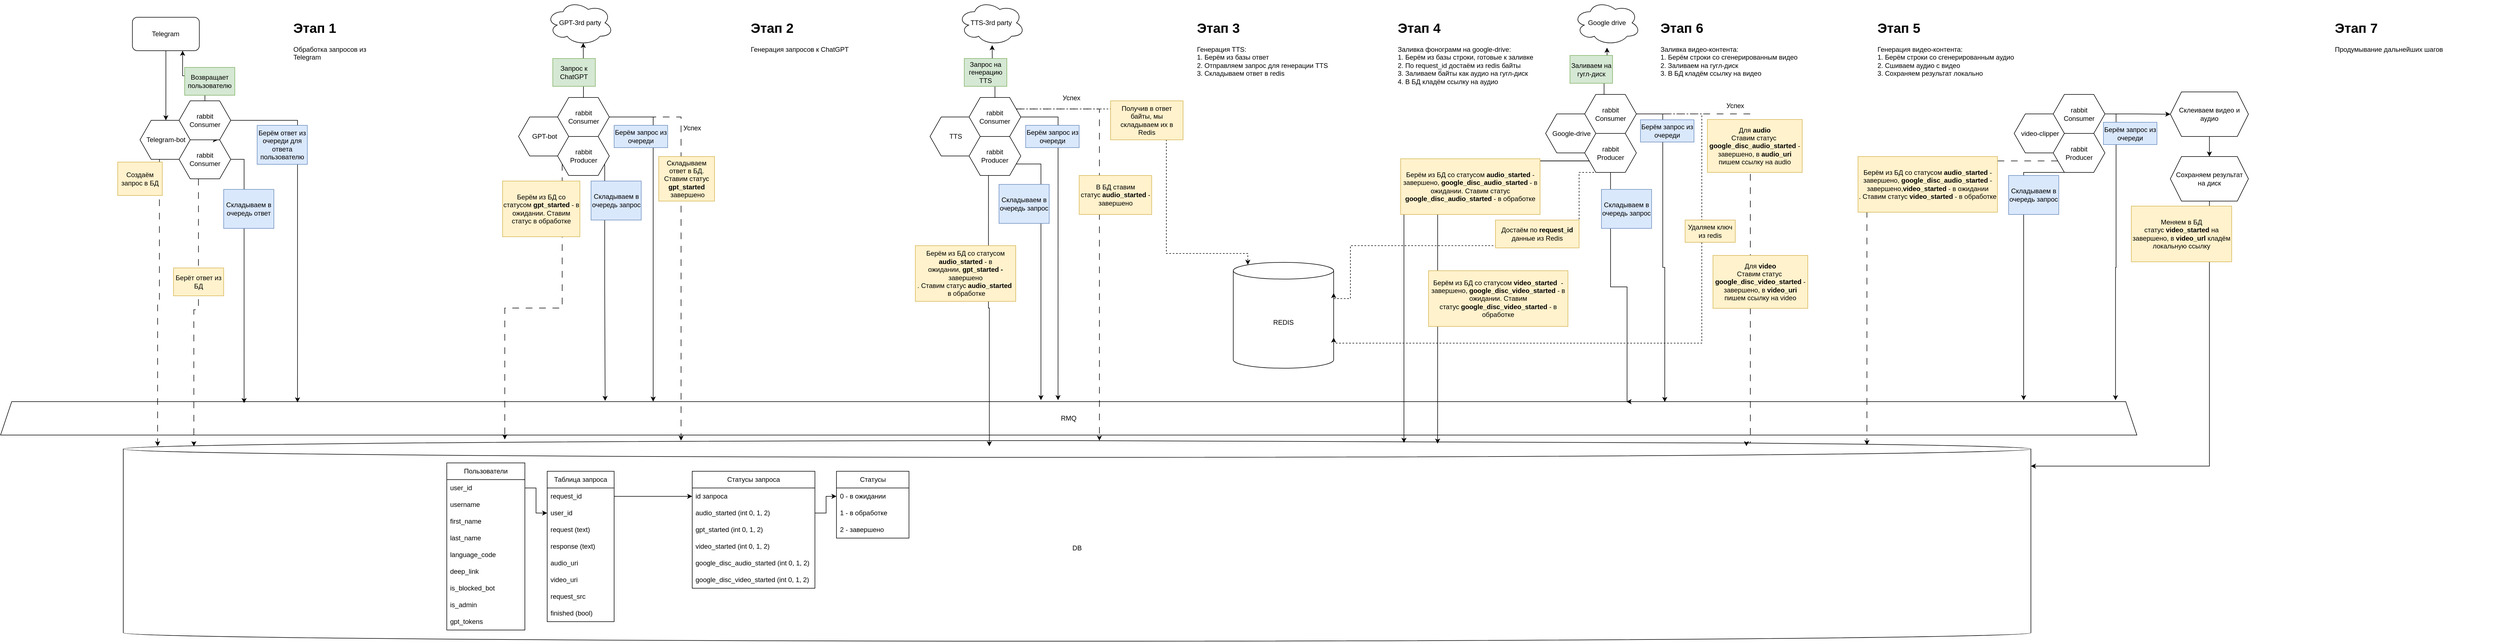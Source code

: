 <mxfile version="21.6.2" type="device">
  <diagram id="C5RBs43oDa-KdzZeNtuy" name="Page-1">
    <mxGraphModel dx="1932" dy="569" grid="1" gridSize="10" guides="1" tooltips="1" connect="1" arrows="1" fold="1" page="1" pageScale="1" pageWidth="827" pageHeight="1169" math="0" shadow="0">
      <root>
        <mxCell id="WIyWlLk6GJQsqaUBKTNV-0" />
        <mxCell id="WIyWlLk6GJQsqaUBKTNV-1" parent="WIyWlLk6GJQsqaUBKTNV-0" />
        <mxCell id="t0M9Oyp3RbiQOBkM15qy-67" value="" style="edgeStyle=orthogonalEdgeStyle;rounded=0;orthogonalLoop=1;jettySize=auto;html=1;" edge="1" parent="WIyWlLk6GJQsqaUBKTNV-1" source="t0M9Oyp3RbiQOBkM15qy-1" target="t0M9Oyp3RbiQOBkM15qy-62">
          <mxGeometry relative="1" as="geometry" />
        </mxCell>
        <mxCell id="t0M9Oyp3RbiQOBkM15qy-1" value="Telegram" style="rounded=1;whiteSpace=wrap;html=1;" vertex="1" parent="WIyWlLk6GJQsqaUBKTNV-1">
          <mxGeometry x="-553.64" y="30" width="120" height="60" as="geometry" />
        </mxCell>
        <mxCell id="t0M9Oyp3RbiQOBkM15qy-3" value="GPT-3rd party" style="ellipse;shape=cloud;whiteSpace=wrap;html=1;" vertex="1" parent="WIyWlLk6GJQsqaUBKTNV-1">
          <mxGeometry x="188.63" width="120" height="80" as="geometry" />
        </mxCell>
        <mxCell id="t0M9Oyp3RbiQOBkM15qy-15" value="" style="group" vertex="1" connectable="0" parent="WIyWlLk6GJQsqaUBKTNV-1">
          <mxGeometry x="138.63" y="174" width="170" height="140" as="geometry" />
        </mxCell>
        <mxCell id="t0M9Oyp3RbiQOBkM15qy-0" value="GPT-bot" style="shape=hexagon;perimeter=hexagonPerimeter2;whiteSpace=wrap;html=1;fixedSize=1;" vertex="1" parent="t0M9Oyp3RbiQOBkM15qy-15">
          <mxGeometry y="35" width="92.727" height="70" as="geometry" />
        </mxCell>
        <mxCell id="t0M9Oyp3RbiQOBkM15qy-13" value="rabbit&lt;br&gt;Consumer" style="shape=hexagon;perimeter=hexagonPerimeter2;whiteSpace=wrap;html=1;fixedSize=1;" vertex="1" parent="t0M9Oyp3RbiQOBkM15qy-15">
          <mxGeometry x="70.003" width="92.727" height="70" as="geometry" />
        </mxCell>
        <mxCell id="t0M9Oyp3RbiQOBkM15qy-14" value="rabbit&lt;br&gt;Producer" style="shape=hexagon;perimeter=hexagonPerimeter2;whiteSpace=wrap;html=1;fixedSize=1;" vertex="1" parent="t0M9Oyp3RbiQOBkM15qy-15">
          <mxGeometry x="70.003" y="70" width="92.727" height="70" as="geometry" />
        </mxCell>
        <mxCell id="t0M9Oyp3RbiQOBkM15qy-16" value="RMQ" style="shape=trapezoid;perimeter=trapezoidPerimeter;whiteSpace=wrap;html=1;fixedSize=1;" vertex="1" parent="WIyWlLk6GJQsqaUBKTNV-1">
          <mxGeometry x="-790" y="720" width="3830" height="60" as="geometry" />
        </mxCell>
        <mxCell id="t0M9Oyp3RbiQOBkM15qy-25" value="DB" style="shape=cylinder3;whiteSpace=wrap;html=1;boundedLbl=1;backgroundOutline=1;size=15;" vertex="1" parent="WIyWlLk6GJQsqaUBKTNV-1">
          <mxGeometry x="-570" y="790" width="3420" height="360" as="geometry" />
        </mxCell>
        <mxCell id="t0M9Oyp3RbiQOBkM15qy-40" value="Таблица запроса" style="swimlane;fontStyle=0;childLayout=stackLayout;horizontal=1;startSize=30;horizontalStack=0;resizeParent=1;resizeParentMax=0;resizeLast=0;collapsible=1;marginBottom=0;whiteSpace=wrap;html=1;" vertex="1" parent="WIyWlLk6GJQsqaUBKTNV-1">
          <mxGeometry x="190" y="845" width="120" height="270" as="geometry" />
        </mxCell>
        <mxCell id="t0M9Oyp3RbiQOBkM15qy-41" value="request_id" style="text;strokeColor=none;fillColor=none;align=left;verticalAlign=middle;spacingLeft=4;spacingRight=4;overflow=hidden;points=[[0,0.5],[1,0.5]];portConstraint=eastwest;rotatable=0;whiteSpace=wrap;html=1;" vertex="1" parent="t0M9Oyp3RbiQOBkM15qy-40">
          <mxGeometry y="30" width="120" height="30" as="geometry" />
        </mxCell>
        <mxCell id="t0M9Oyp3RbiQOBkM15qy-42" value="user_id" style="text;strokeColor=none;fillColor=none;align=left;verticalAlign=middle;spacingLeft=4;spacingRight=4;overflow=hidden;points=[[0,0.5],[1,0.5]];portConstraint=eastwest;rotatable=0;whiteSpace=wrap;html=1;" vertex="1" parent="t0M9Oyp3RbiQOBkM15qy-40">
          <mxGeometry y="60" width="120" height="30" as="geometry" />
        </mxCell>
        <mxCell id="t0M9Oyp3RbiQOBkM15qy-43" value="request (text)" style="text;strokeColor=none;fillColor=none;align=left;verticalAlign=middle;spacingLeft=4;spacingRight=4;overflow=hidden;points=[[0,0.5],[1,0.5]];portConstraint=eastwest;rotatable=0;whiteSpace=wrap;html=1;" vertex="1" parent="t0M9Oyp3RbiQOBkM15qy-40">
          <mxGeometry y="90" width="120" height="30" as="geometry" />
        </mxCell>
        <mxCell id="t0M9Oyp3RbiQOBkM15qy-44" value="response (text)" style="text;strokeColor=none;fillColor=none;align=left;verticalAlign=middle;spacingLeft=4;spacingRight=4;overflow=hidden;points=[[0,0.5],[1,0.5]];portConstraint=eastwest;rotatable=0;whiteSpace=wrap;html=1;" vertex="1" parent="t0M9Oyp3RbiQOBkM15qy-40">
          <mxGeometry y="120" width="120" height="30" as="geometry" />
        </mxCell>
        <mxCell id="t0M9Oyp3RbiQOBkM15qy-45" value="audio_uri" style="text;strokeColor=none;fillColor=none;align=left;verticalAlign=middle;spacingLeft=4;spacingRight=4;overflow=hidden;points=[[0,0.5],[1,0.5]];portConstraint=eastwest;rotatable=0;whiteSpace=wrap;html=1;" vertex="1" parent="t0M9Oyp3RbiQOBkM15qy-40">
          <mxGeometry y="150" width="120" height="30" as="geometry" />
        </mxCell>
        <mxCell id="t0M9Oyp3RbiQOBkM15qy-46" value="video_uri" style="text;strokeColor=none;fillColor=none;align=left;verticalAlign=middle;spacingLeft=4;spacingRight=4;overflow=hidden;points=[[0,0.5],[1,0.5]];portConstraint=eastwest;rotatable=0;whiteSpace=wrap;html=1;" vertex="1" parent="t0M9Oyp3RbiQOBkM15qy-40">
          <mxGeometry y="180" width="120" height="30" as="geometry" />
        </mxCell>
        <mxCell id="t0M9Oyp3RbiQOBkM15qy-76" value="request_src" style="text;strokeColor=none;fillColor=none;align=left;verticalAlign=middle;spacingLeft=4;spacingRight=4;overflow=hidden;points=[[0,0.5],[1,0.5]];portConstraint=eastwest;rotatable=0;whiteSpace=wrap;html=1;" vertex="1" parent="t0M9Oyp3RbiQOBkM15qy-40">
          <mxGeometry y="210" width="120" height="30" as="geometry" />
        </mxCell>
        <mxCell id="t0M9Oyp3RbiQOBkM15qy-78" value="finished (bool)" style="text;strokeColor=none;fillColor=none;align=left;verticalAlign=middle;spacingLeft=4;spacingRight=4;overflow=hidden;points=[[0,0.5],[1,0.5]];portConstraint=eastwest;rotatable=0;whiteSpace=wrap;html=1;" vertex="1" parent="t0M9Oyp3RbiQOBkM15qy-40">
          <mxGeometry y="240" width="120" height="30" as="geometry" />
        </mxCell>
        <mxCell id="t0M9Oyp3RbiQOBkM15qy-47" value="Пользователи" style="swimlane;fontStyle=0;childLayout=stackLayout;horizontal=1;startSize=30;horizontalStack=0;resizeParent=1;resizeParentMax=0;resizeLast=0;collapsible=1;marginBottom=0;whiteSpace=wrap;html=1;" vertex="1" parent="WIyWlLk6GJQsqaUBKTNV-1">
          <mxGeometry x="10" y="830" width="140" height="300" as="geometry" />
        </mxCell>
        <mxCell id="t0M9Oyp3RbiQOBkM15qy-49" value="user_id" style="text;strokeColor=none;fillColor=none;align=left;verticalAlign=middle;spacingLeft=4;spacingRight=4;overflow=hidden;points=[[0,0.5],[1,0.5]];portConstraint=eastwest;rotatable=0;whiteSpace=wrap;html=1;" vertex="1" parent="t0M9Oyp3RbiQOBkM15qy-47">
          <mxGeometry y="30" width="140" height="30" as="geometry" />
        </mxCell>
        <mxCell id="t0M9Oyp3RbiQOBkM15qy-50" value="username" style="text;strokeColor=none;fillColor=none;align=left;verticalAlign=middle;spacingLeft=4;spacingRight=4;overflow=hidden;points=[[0,0.5],[1,0.5]];portConstraint=eastwest;rotatable=0;whiteSpace=wrap;html=1;" vertex="1" parent="t0M9Oyp3RbiQOBkM15qy-47">
          <mxGeometry y="60" width="140" height="30" as="geometry" />
        </mxCell>
        <mxCell id="t0M9Oyp3RbiQOBkM15qy-53" value="first_name" style="text;strokeColor=none;fillColor=none;align=left;verticalAlign=middle;spacingLeft=4;spacingRight=4;overflow=hidden;points=[[0,0.5],[1,0.5]];portConstraint=eastwest;rotatable=0;whiteSpace=wrap;html=1;" vertex="1" parent="t0M9Oyp3RbiQOBkM15qy-47">
          <mxGeometry y="90" width="140" height="30" as="geometry" />
        </mxCell>
        <mxCell id="t0M9Oyp3RbiQOBkM15qy-55" value="last_name" style="text;strokeColor=none;fillColor=none;align=left;verticalAlign=middle;spacingLeft=4;spacingRight=4;overflow=hidden;points=[[0,0.5],[1,0.5]];portConstraint=eastwest;rotatable=0;whiteSpace=wrap;html=1;" vertex="1" parent="t0M9Oyp3RbiQOBkM15qy-47">
          <mxGeometry y="120" width="140" height="30" as="geometry" />
        </mxCell>
        <mxCell id="t0M9Oyp3RbiQOBkM15qy-56" value="language_code" style="text;strokeColor=none;fillColor=none;align=left;verticalAlign=middle;spacingLeft=4;spacingRight=4;overflow=hidden;points=[[0,0.5],[1,0.5]];portConstraint=eastwest;rotatable=0;whiteSpace=wrap;html=1;" vertex="1" parent="t0M9Oyp3RbiQOBkM15qy-47">
          <mxGeometry y="150" width="140" height="30" as="geometry" />
        </mxCell>
        <mxCell id="t0M9Oyp3RbiQOBkM15qy-57" value="deep_link" style="text;strokeColor=none;fillColor=none;align=left;verticalAlign=middle;spacingLeft=4;spacingRight=4;overflow=hidden;points=[[0,0.5],[1,0.5]];portConstraint=eastwest;rotatable=0;whiteSpace=wrap;html=1;" vertex="1" parent="t0M9Oyp3RbiQOBkM15qy-47">
          <mxGeometry y="180" width="140" height="30" as="geometry" />
        </mxCell>
        <mxCell id="t0M9Oyp3RbiQOBkM15qy-58" value="is_blocked_bot" style="text;strokeColor=none;fillColor=none;align=left;verticalAlign=middle;spacingLeft=4;spacingRight=4;overflow=hidden;points=[[0,0.5],[1,0.5]];portConstraint=eastwest;rotatable=0;whiteSpace=wrap;html=1;" vertex="1" parent="t0M9Oyp3RbiQOBkM15qy-47">
          <mxGeometry y="210" width="140" height="30" as="geometry" />
        </mxCell>
        <mxCell id="t0M9Oyp3RbiQOBkM15qy-59" value="is_admin" style="text;strokeColor=none;fillColor=none;align=left;verticalAlign=middle;spacingLeft=4;spacingRight=4;overflow=hidden;points=[[0,0.5],[1,0.5]];portConstraint=eastwest;rotatable=0;whiteSpace=wrap;html=1;" vertex="1" parent="t0M9Oyp3RbiQOBkM15qy-47">
          <mxGeometry y="240" width="140" height="30" as="geometry" />
        </mxCell>
        <mxCell id="t0M9Oyp3RbiQOBkM15qy-60" value="gpt_tokens" style="text;strokeColor=none;fillColor=none;align=left;verticalAlign=middle;spacingLeft=4;spacingRight=4;overflow=hidden;points=[[0,0.5],[1,0.5]];portConstraint=eastwest;rotatable=0;whiteSpace=wrap;html=1;" vertex="1" parent="t0M9Oyp3RbiQOBkM15qy-47">
          <mxGeometry y="270" width="140" height="30" as="geometry" />
        </mxCell>
        <mxCell id="t0M9Oyp3RbiQOBkM15qy-51" value="" style="edgeStyle=orthogonalEdgeStyle;rounded=0;orthogonalLoop=1;jettySize=auto;html=1;" edge="1" parent="WIyWlLk6GJQsqaUBKTNV-1" source="t0M9Oyp3RbiQOBkM15qy-49" target="t0M9Oyp3RbiQOBkM15qy-42">
          <mxGeometry relative="1" as="geometry" />
        </mxCell>
        <mxCell id="t0M9Oyp3RbiQOBkM15qy-61" value="" style="group" vertex="1" connectable="0" parent="WIyWlLk6GJQsqaUBKTNV-1">
          <mxGeometry x="-540" y="180" width="170" height="140" as="geometry" />
        </mxCell>
        <mxCell id="t0M9Oyp3RbiQOBkM15qy-62" value="Telegram-bot" style="shape=hexagon;perimeter=hexagonPerimeter2;whiteSpace=wrap;html=1;fixedSize=1;" vertex="1" parent="t0M9Oyp3RbiQOBkM15qy-61">
          <mxGeometry y="35" width="92.727" height="70" as="geometry" />
        </mxCell>
        <mxCell id="t0M9Oyp3RbiQOBkM15qy-63" value="rabbit&lt;br&gt;Consumer" style="shape=hexagon;perimeter=hexagonPerimeter2;whiteSpace=wrap;html=1;fixedSize=1;" vertex="1" parent="t0M9Oyp3RbiQOBkM15qy-61">
          <mxGeometry x="70.003" y="70" width="92.727" height="70" as="geometry" />
        </mxCell>
        <mxCell id="t0M9Oyp3RbiQOBkM15qy-108" style="edgeStyle=orthogonalEdgeStyle;rounded=0;orthogonalLoop=1;jettySize=auto;html=1;exitX=0.5;exitY=0;exitDx=0;exitDy=0;entryX=0.75;entryY=1;entryDx=0;entryDy=0;" edge="1" parent="WIyWlLk6GJQsqaUBKTNV-1" source="t0M9Oyp3RbiQOBkM15qy-110" target="t0M9Oyp3RbiQOBkM15qy-1">
          <mxGeometry relative="1" as="geometry" />
        </mxCell>
        <mxCell id="t0M9Oyp3RbiQOBkM15qy-109" value="Возвращает пользователю" style="text;html=1;strokeColor=#82b366;fillColor=#d5e8d4;align=center;verticalAlign=middle;whiteSpace=wrap;rounded=0;" vertex="1" parent="WIyWlLk6GJQsqaUBKTNV-1">
          <mxGeometry x="-460" y="120" width="90" height="50" as="geometry" />
        </mxCell>
        <mxCell id="t0M9Oyp3RbiQOBkM15qy-111" value="" style="edgeStyle=orthogonalEdgeStyle;rounded=0;orthogonalLoop=1;jettySize=auto;html=1;exitX=0.5;exitY=0;exitDx=0;exitDy=0;entryX=0.75;entryY=1;entryDx=0;entryDy=0;" edge="1" parent="WIyWlLk6GJQsqaUBKTNV-1" source="t0M9Oyp3RbiQOBkM15qy-63" target="t0M9Oyp3RbiQOBkM15qy-110">
          <mxGeometry relative="1" as="geometry">
            <mxPoint x="-424" y="250" as="sourcePoint" />
            <mxPoint x="-464" y="120" as="targetPoint" />
          </mxGeometry>
        </mxCell>
        <mxCell id="t0M9Oyp3RbiQOBkM15qy-250" style="edgeStyle=orthogonalEdgeStyle;rounded=0;orthogonalLoop=1;jettySize=auto;html=1;exitX=1;exitY=0.5;exitDx=0;exitDy=0;entryX=0.139;entryY=0.022;entryDx=0;entryDy=0;entryPerimeter=0;" edge="1" parent="WIyWlLk6GJQsqaUBKTNV-1" source="t0M9Oyp3RbiQOBkM15qy-110" target="t0M9Oyp3RbiQOBkM15qy-16">
          <mxGeometry relative="1" as="geometry" />
        </mxCell>
        <mxCell id="t0M9Oyp3RbiQOBkM15qy-110" value="rabbit&lt;br&gt;Consumer" style="shape=hexagon;perimeter=hexagonPerimeter2;whiteSpace=wrap;html=1;fixedSize=1;" vertex="1" parent="WIyWlLk6GJQsqaUBKTNV-1">
          <mxGeometry x="-469.997" y="180" width="92.727" height="70" as="geometry" />
        </mxCell>
        <mxCell id="t0M9Oyp3RbiQOBkM15qy-127" style="edgeStyle=orthogonalEdgeStyle;rounded=0;orthogonalLoop=1;jettySize=auto;html=1;exitX=1;exitY=0.5;exitDx=0;exitDy=0;" edge="1" parent="WIyWlLk6GJQsqaUBKTNV-1" source="t0M9Oyp3RbiQOBkM15qy-13" target="t0M9Oyp3RbiQOBkM15qy-16">
          <mxGeometry relative="1" as="geometry">
            <Array as="points">
              <mxPoint x="380" y="209" />
            </Array>
          </mxGeometry>
        </mxCell>
        <mxCell id="t0M9Oyp3RbiQOBkM15qy-22" value="Берём запрос из очереди" style="text;html=1;strokeColor=#6c8ebf;fillColor=#dae8fc;align=center;verticalAlign=middle;whiteSpace=wrap;rounded=0;" vertex="1" parent="WIyWlLk6GJQsqaUBKTNV-1">
          <mxGeometry x="310" y="224" width="96" height="40" as="geometry" />
        </mxCell>
        <mxCell id="t0M9Oyp3RbiQOBkM15qy-129" style="edgeStyle=orthogonalEdgeStyle;rounded=0;orthogonalLoop=1;jettySize=auto;html=1;exitX=1;exitY=0.5;exitDx=0;exitDy=0;dashed=1;dashPattern=12 12;" edge="1" parent="WIyWlLk6GJQsqaUBKTNV-1" source="t0M9Oyp3RbiQOBkM15qy-13" target="t0M9Oyp3RbiQOBkM15qy-25">
          <mxGeometry relative="1" as="geometry">
            <Array as="points">
              <mxPoint x="430" y="209" />
            </Array>
          </mxGeometry>
        </mxCell>
        <mxCell id="t0M9Oyp3RbiQOBkM15qy-102" value="Складываем ответ в БД. Ставим статус &lt;b&gt;gpt_started&lt;/b&gt;&lt;br&gt;&amp;nbsp;завершено" style="text;html=1;strokeColor=#d6b656;fillColor=#fff2cc;align=center;verticalAlign=middle;whiteSpace=wrap;rounded=0;" vertex="1" parent="WIyWlLk6GJQsqaUBKTNV-1">
          <mxGeometry x="390" y="280" width="100" height="80" as="geometry" />
        </mxCell>
        <mxCell id="t0M9Oyp3RbiQOBkM15qy-151" value="" style="group" vertex="1" connectable="0" parent="WIyWlLk6GJQsqaUBKTNV-1">
          <mxGeometry x="876.36" y="174" width="170" height="140" as="geometry" />
        </mxCell>
        <mxCell id="t0M9Oyp3RbiQOBkM15qy-152" value="TTS" style="shape=hexagon;perimeter=hexagonPerimeter2;whiteSpace=wrap;html=1;fixedSize=1;" vertex="1" parent="t0M9Oyp3RbiQOBkM15qy-151">
          <mxGeometry y="35" width="92.727" height="70" as="geometry" />
        </mxCell>
        <mxCell id="t0M9Oyp3RbiQOBkM15qy-153" value="rabbit&lt;br&gt;Consumer" style="shape=hexagon;perimeter=hexagonPerimeter2;whiteSpace=wrap;html=1;fixedSize=1;" vertex="1" parent="t0M9Oyp3RbiQOBkM15qy-151">
          <mxGeometry x="70.003" width="92.727" height="70" as="geometry" />
        </mxCell>
        <mxCell id="t0M9Oyp3RbiQOBkM15qy-154" value="rabbit&lt;br&gt;Producer" style="shape=hexagon;perimeter=hexagonPerimeter2;whiteSpace=wrap;html=1;fixedSize=1;" vertex="1" parent="t0M9Oyp3RbiQOBkM15qy-151">
          <mxGeometry x="70.003" y="70" width="92.727" height="70" as="geometry" />
        </mxCell>
        <mxCell id="t0M9Oyp3RbiQOBkM15qy-155" value="" style="edgeStyle=orthogonalEdgeStyle;rounded=0;orthogonalLoop=1;jettySize=auto;html=1;" edge="1" parent="WIyWlLk6GJQsqaUBKTNV-1" source="t0M9Oyp3RbiQOBkM15qy-153">
          <mxGeometry relative="1" as="geometry">
            <mxPoint x="987.73" y="80" as="targetPoint" />
          </mxGeometry>
        </mxCell>
        <mxCell id="t0M9Oyp3RbiQOBkM15qy-157" value="Запрос на генерацию TTS" style="text;html=1;strokeColor=#82b366;fillColor=#d5e8d4;align=center;verticalAlign=middle;whiteSpace=wrap;rounded=0;" vertex="1" parent="WIyWlLk6GJQsqaUBKTNV-1">
          <mxGeometry x="937.73" y="104" width="76.37" height="50" as="geometry" />
        </mxCell>
        <mxCell id="t0M9Oyp3RbiQOBkM15qy-171" value="TTS-3rd party" style="ellipse;shape=cloud;whiteSpace=wrap;html=1;" vertex="1" parent="WIyWlLk6GJQsqaUBKTNV-1">
          <mxGeometry x="926.36" width="120" height="80" as="geometry" />
        </mxCell>
        <mxCell id="t0M9Oyp3RbiQOBkM15qy-174" value="Статусы запроса" style="swimlane;fontStyle=0;childLayout=stackLayout;horizontal=1;startSize=30;horizontalStack=0;resizeParent=1;resizeParentMax=0;resizeLast=0;collapsible=1;marginBottom=0;whiteSpace=wrap;html=1;" vertex="1" parent="WIyWlLk6GJQsqaUBKTNV-1">
          <mxGeometry x="450" y="845" width="220" height="210" as="geometry" />
        </mxCell>
        <mxCell id="t0M9Oyp3RbiQOBkM15qy-175" value="id запроса" style="text;strokeColor=none;fillColor=none;align=left;verticalAlign=middle;spacingLeft=4;spacingRight=4;overflow=hidden;points=[[0,0.5],[1,0.5]];portConstraint=eastwest;rotatable=0;whiteSpace=wrap;html=1;" vertex="1" parent="t0M9Oyp3RbiQOBkM15qy-174">
          <mxGeometry y="30" width="220" height="30" as="geometry" />
        </mxCell>
        <mxCell id="t0M9Oyp3RbiQOBkM15qy-176" value="audio_started (int 0, 1, 2)" style="text;strokeColor=none;fillColor=none;align=left;verticalAlign=middle;spacingLeft=4;spacingRight=4;overflow=hidden;points=[[0,0.5],[1,0.5]];portConstraint=eastwest;rotatable=0;whiteSpace=wrap;html=1;" vertex="1" parent="t0M9Oyp3RbiQOBkM15qy-174">
          <mxGeometry y="60" width="220" height="30" as="geometry" />
        </mxCell>
        <mxCell id="t0M9Oyp3RbiQOBkM15qy-185" value="gpt_started&amp;nbsp;(int 0, 1, 2)" style="text;strokeColor=none;fillColor=none;align=left;verticalAlign=middle;spacingLeft=4;spacingRight=4;overflow=hidden;points=[[0,0.5],[1,0.5]];portConstraint=eastwest;rotatable=0;whiteSpace=wrap;html=1;" vertex="1" parent="t0M9Oyp3RbiQOBkM15qy-174">
          <mxGeometry y="90" width="220" height="30" as="geometry" />
        </mxCell>
        <mxCell id="t0M9Oyp3RbiQOBkM15qy-188" value="video_started&amp;nbsp;(int 0, 1, 2)" style="text;strokeColor=none;fillColor=none;align=left;verticalAlign=middle;spacingLeft=4;spacingRight=4;overflow=hidden;points=[[0,0.5],[1,0.5]];portConstraint=eastwest;rotatable=0;whiteSpace=wrap;html=1;" vertex="1" parent="t0M9Oyp3RbiQOBkM15qy-174">
          <mxGeometry y="120" width="220" height="30" as="geometry" />
        </mxCell>
        <mxCell id="t0M9Oyp3RbiQOBkM15qy-186" value="google_disc_audio_started&amp;nbsp;(int 0, 1, 2)" style="text;strokeColor=none;fillColor=none;align=left;verticalAlign=middle;spacingLeft=4;spacingRight=4;overflow=hidden;points=[[0,0.5],[1,0.5]];portConstraint=eastwest;rotatable=0;whiteSpace=wrap;html=1;" vertex="1" parent="t0M9Oyp3RbiQOBkM15qy-174">
          <mxGeometry y="150" width="220" height="30" as="geometry" />
        </mxCell>
        <mxCell id="t0M9Oyp3RbiQOBkM15qy-187" value="google_disc_video_started&amp;nbsp;(int 0, 1, 2)" style="text;strokeColor=none;fillColor=none;align=left;verticalAlign=middle;spacingLeft=4;spacingRight=4;overflow=hidden;points=[[0,0.5],[1,0.5]];portConstraint=eastwest;rotatable=0;whiteSpace=wrap;html=1;" vertex="1" parent="t0M9Oyp3RbiQOBkM15qy-174">
          <mxGeometry y="180" width="220" height="30" as="geometry" />
        </mxCell>
        <mxCell id="t0M9Oyp3RbiQOBkM15qy-184" style="edgeStyle=orthogonalEdgeStyle;rounded=0;orthogonalLoop=1;jettySize=auto;html=1;exitX=1;exitY=0.5;exitDx=0;exitDy=0;" edge="1" parent="WIyWlLk6GJQsqaUBKTNV-1" source="t0M9Oyp3RbiQOBkM15qy-41" target="t0M9Oyp3RbiQOBkM15qy-175">
          <mxGeometry relative="1" as="geometry" />
        </mxCell>
        <mxCell id="t0M9Oyp3RbiQOBkM15qy-189" value="Статусы" style="swimlane;fontStyle=0;childLayout=stackLayout;horizontal=1;startSize=30;horizontalStack=0;resizeParent=1;resizeParentMax=0;resizeLast=0;collapsible=1;marginBottom=0;whiteSpace=wrap;html=1;" vertex="1" parent="WIyWlLk6GJQsqaUBKTNV-1">
          <mxGeometry x="708.63" y="845" width="130" height="120" as="geometry" />
        </mxCell>
        <mxCell id="t0M9Oyp3RbiQOBkM15qy-190" value="0 - в ожидании" style="text;strokeColor=none;fillColor=none;align=left;verticalAlign=middle;spacingLeft=4;spacingRight=4;overflow=hidden;points=[[0,0.5],[1,0.5]];portConstraint=eastwest;rotatable=0;whiteSpace=wrap;html=1;" vertex="1" parent="t0M9Oyp3RbiQOBkM15qy-189">
          <mxGeometry y="30" width="130" height="30" as="geometry" />
        </mxCell>
        <mxCell id="t0M9Oyp3RbiQOBkM15qy-191" value="1 - в обработке" style="text;strokeColor=none;fillColor=none;align=left;verticalAlign=middle;spacingLeft=4;spacingRight=4;overflow=hidden;points=[[0,0.5],[1,0.5]];portConstraint=eastwest;rotatable=0;whiteSpace=wrap;html=1;" vertex="1" parent="t0M9Oyp3RbiQOBkM15qy-189">
          <mxGeometry y="60" width="130" height="30" as="geometry" />
        </mxCell>
        <mxCell id="t0M9Oyp3RbiQOBkM15qy-192" value="2 - завершено" style="text;strokeColor=none;fillColor=none;align=left;verticalAlign=middle;spacingLeft=4;spacingRight=4;overflow=hidden;points=[[0,0.5],[1,0.5]];portConstraint=eastwest;rotatable=0;whiteSpace=wrap;html=1;" vertex="1" parent="t0M9Oyp3RbiQOBkM15qy-189">
          <mxGeometry y="90" width="130" height="30" as="geometry" />
        </mxCell>
        <mxCell id="t0M9Oyp3RbiQOBkM15qy-196" style="edgeStyle=orthogonalEdgeStyle;rounded=0;orthogonalLoop=1;jettySize=auto;html=1;exitX=1;exitY=0.5;exitDx=0;exitDy=0;" edge="1" parent="WIyWlLk6GJQsqaUBKTNV-1" source="t0M9Oyp3RbiQOBkM15qy-176" target="t0M9Oyp3RbiQOBkM15qy-190">
          <mxGeometry relative="1" as="geometry" />
        </mxCell>
        <mxCell id="t0M9Oyp3RbiQOBkM15qy-208" style="edgeStyle=orthogonalEdgeStyle;rounded=0;orthogonalLoop=1;jettySize=auto;html=1;exitX=1;exitY=0.25;exitDx=0;exitDy=0;entryX=0.145;entryY=0;entryDx=0;entryDy=4.35;entryPerimeter=0;dashed=1;" edge="1" parent="WIyWlLk6GJQsqaUBKTNV-1" source="t0M9Oyp3RbiQOBkM15qy-153" target="t0M9Oyp3RbiQOBkM15qy-205">
          <mxGeometry relative="1" as="geometry">
            <Array as="points">
              <mxPoint x="1300" y="195" />
              <mxPoint x="1300" y="454" />
            </Array>
          </mxGeometry>
        </mxCell>
        <mxCell id="t0M9Oyp3RbiQOBkM15qy-207" value="Получив в ответ байты, мы складываем их в Redis" style="text;html=1;strokeColor=#d6b656;fillColor=#fff2cc;align=center;verticalAlign=middle;whiteSpace=wrap;rounded=0;" vertex="1" parent="WIyWlLk6GJQsqaUBKTNV-1">
          <mxGeometry x="1200" y="180" width="130" height="70" as="geometry" />
        </mxCell>
        <mxCell id="t0M9Oyp3RbiQOBkM15qy-210" value="" style="group" vertex="1" connectable="0" parent="WIyWlLk6GJQsqaUBKTNV-1">
          <mxGeometry x="1980" y="168.5" width="170" height="140" as="geometry" />
        </mxCell>
        <mxCell id="t0M9Oyp3RbiQOBkM15qy-211" value="Google-drive" style="shape=hexagon;perimeter=hexagonPerimeter2;whiteSpace=wrap;html=1;fixedSize=1;" vertex="1" parent="t0M9Oyp3RbiQOBkM15qy-210">
          <mxGeometry y="35" width="92.727" height="70" as="geometry" />
        </mxCell>
        <mxCell id="t0M9Oyp3RbiQOBkM15qy-212" value="rabbit&lt;br&gt;Consumer" style="shape=hexagon;perimeter=hexagonPerimeter2;whiteSpace=wrap;html=1;fixedSize=1;" vertex="1" parent="t0M9Oyp3RbiQOBkM15qy-210">
          <mxGeometry x="70.003" width="92.727" height="70" as="geometry" />
        </mxCell>
        <mxCell id="t0M9Oyp3RbiQOBkM15qy-213" value="rabbit&lt;br&gt;Producer" style="shape=hexagon;perimeter=hexagonPerimeter2;whiteSpace=wrap;html=1;fixedSize=1;" vertex="1" parent="t0M9Oyp3RbiQOBkM15qy-210">
          <mxGeometry x="70.003" y="70" width="92.727" height="70" as="geometry" />
        </mxCell>
        <mxCell id="t0M9Oyp3RbiQOBkM15qy-221" value="Google drive" style="ellipse;shape=cloud;whiteSpace=wrap;html=1;" vertex="1" parent="WIyWlLk6GJQsqaUBKTNV-1">
          <mxGeometry x="2030" width="120" height="80" as="geometry" />
        </mxCell>
        <mxCell id="t0M9Oyp3RbiQOBkM15qy-222" style="edgeStyle=orthogonalEdgeStyle;rounded=0;orthogonalLoop=1;jettySize=auto;html=1;exitX=0.375;exitY=0;exitDx=0;exitDy=0;" edge="1" parent="WIyWlLk6GJQsqaUBKTNV-1" source="t0M9Oyp3RbiQOBkM15qy-212">
          <mxGeometry relative="1" as="geometry">
            <mxPoint x="2090" y="84.5" as="targetPoint" />
          </mxGeometry>
        </mxCell>
        <mxCell id="t0M9Oyp3RbiQOBkM15qy-223" value="Заливаем на гугл-диск" style="text;html=1;strokeColor=#82b366;fillColor=#d5e8d4;align=center;verticalAlign=middle;whiteSpace=wrap;rounded=0;" vertex="1" parent="WIyWlLk6GJQsqaUBKTNV-1">
          <mxGeometry x="2023.63" y="98.5" width="76.37" height="50" as="geometry" />
        </mxCell>
        <mxCell id="t0M9Oyp3RbiQOBkM15qy-205" value="REDIS" style="shape=cylinder3;whiteSpace=wrap;html=1;boundedLbl=1;backgroundOutline=1;size=15;" vertex="1" parent="WIyWlLk6GJQsqaUBKTNV-1">
          <mxGeometry x="1420" y="470" width="180" height="190" as="geometry" />
        </mxCell>
        <mxCell id="t0M9Oyp3RbiQOBkM15qy-121" value="Берём ответ из очереди для ответа пользователю" style="text;html=1;strokeColor=#6c8ebf;fillColor=#dae8fc;align=center;verticalAlign=middle;whiteSpace=wrap;rounded=0;" vertex="1" parent="WIyWlLk6GJQsqaUBKTNV-1">
          <mxGeometry x="-330" y="224" width="90" height="70" as="geometry" />
        </mxCell>
        <mxCell id="t0M9Oyp3RbiQOBkM15qy-242" value="&lt;h1&gt;Этап 1&lt;/h1&gt;&lt;div&gt;Обработка запросов из Telegram&lt;/div&gt;" style="text;html=1;strokeColor=none;fillColor=none;spacing=5;spacingTop=-20;whiteSpace=wrap;overflow=hidden;rounded=0;" vertex="1" parent="WIyWlLk6GJQsqaUBKTNV-1">
          <mxGeometry x="-270" y="30" width="190" height="120" as="geometry" />
        </mxCell>
        <mxCell id="t0M9Oyp3RbiQOBkM15qy-245" value="&lt;h1&gt;Этап 2&lt;/h1&gt;&lt;div&gt;Генерация запросов к ChatGPT&lt;/div&gt;" style="text;html=1;strokeColor=none;fillColor=none;spacing=5;spacingTop=-20;whiteSpace=wrap;overflow=hidden;rounded=0;" vertex="1" parent="WIyWlLk6GJQsqaUBKTNV-1">
          <mxGeometry x="550" y="30" width="190" height="120" as="geometry" />
        </mxCell>
        <mxCell id="t0M9Oyp3RbiQOBkM15qy-247" style="edgeStyle=orthogonalEdgeStyle;rounded=0;orthogonalLoop=1;jettySize=auto;html=1;exitX=0.375;exitY=1;exitDx=0;exitDy=0;entryX=0.018;entryY=0.028;entryDx=0;entryDy=0;entryPerimeter=0;dashed=1;dashPattern=12 12;" edge="1" parent="WIyWlLk6GJQsqaUBKTNV-1" source="t0M9Oyp3RbiQOBkM15qy-62" target="t0M9Oyp3RbiQOBkM15qy-25">
          <mxGeometry relative="1" as="geometry" />
        </mxCell>
        <mxCell id="t0M9Oyp3RbiQOBkM15qy-74" value="Создаём запрос в БД" style="text;html=1;strokeColor=#d6b656;fillColor=#fff2cc;align=center;verticalAlign=middle;whiteSpace=wrap;rounded=0;" vertex="1" parent="WIyWlLk6GJQsqaUBKTNV-1">
          <mxGeometry x="-580" y="290" width="80" height="60" as="geometry" />
        </mxCell>
        <mxCell id="t0M9Oyp3RbiQOBkM15qy-248" style="edgeStyle=orthogonalEdgeStyle;rounded=0;orthogonalLoop=1;jettySize=auto;html=1;exitX=0.375;exitY=1;exitDx=0;exitDy=0;entryX=0.037;entryY=0.028;entryDx=0;entryDy=0;entryPerimeter=0;dashed=1;dashPattern=12 12;" edge="1" parent="WIyWlLk6GJQsqaUBKTNV-1" source="t0M9Oyp3RbiQOBkM15qy-63" target="t0M9Oyp3RbiQOBkM15qy-25">
          <mxGeometry relative="1" as="geometry" />
        </mxCell>
        <mxCell id="t0M9Oyp3RbiQOBkM15qy-105" value="Берёт ответ из БД" style="text;html=1;strokeColor=#d6b656;fillColor=#fff2cc;align=center;verticalAlign=middle;whiteSpace=wrap;rounded=0;" vertex="1" parent="WIyWlLk6GJQsqaUBKTNV-1">
          <mxGeometry x="-480" y="480" width="90" height="50" as="geometry" />
        </mxCell>
        <mxCell id="t0M9Oyp3RbiQOBkM15qy-249" style="edgeStyle=orthogonalEdgeStyle;rounded=0;orthogonalLoop=1;jettySize=auto;html=1;exitX=1;exitY=0.5;exitDx=0;exitDy=0;entryX=0.114;entryY=0.044;entryDx=0;entryDy=0;entryPerimeter=0;" edge="1" parent="WIyWlLk6GJQsqaUBKTNV-1" source="t0M9Oyp3RbiQOBkM15qy-63" target="t0M9Oyp3RbiQOBkM15qy-16">
          <mxGeometry relative="1" as="geometry" />
        </mxCell>
        <mxCell id="t0M9Oyp3RbiQOBkM15qy-116" value="Складываем в очередь ответ" style="text;html=1;strokeColor=#6c8ebf;fillColor=#dae8fc;align=center;verticalAlign=middle;whiteSpace=wrap;rounded=0;" vertex="1" parent="WIyWlLk6GJQsqaUBKTNV-1">
          <mxGeometry x="-390" y="339" width="90" height="70" as="geometry" />
        </mxCell>
        <mxCell id="t0M9Oyp3RbiQOBkM15qy-251" style="edgeStyle=orthogonalEdgeStyle;rounded=0;orthogonalLoop=1;jettySize=auto;html=1;exitX=0;exitY=0.75;exitDx=0;exitDy=0;entryX=0.2;entryY=-0.006;entryDx=0;entryDy=0;entryPerimeter=0;dashed=1;dashPattern=12 12;" edge="1" parent="WIyWlLk6GJQsqaUBKTNV-1" source="t0M9Oyp3RbiQOBkM15qy-14" target="t0M9Oyp3RbiQOBkM15qy-25">
          <mxGeometry relative="1" as="geometry" />
        </mxCell>
        <mxCell id="t0M9Oyp3RbiQOBkM15qy-83" value="Берём из БД со статусом &lt;b&gt;gpt_started&lt;/b&gt; - в ожидании. Ставим статус в обработке" style="text;html=1;strokeColor=#d6b656;fillColor=#fff2cc;align=center;verticalAlign=middle;whiteSpace=wrap;rounded=0;" vertex="1" parent="WIyWlLk6GJQsqaUBKTNV-1">
          <mxGeometry x="110" y="324" width="138.63" height="100" as="geometry" />
        </mxCell>
        <mxCell id="t0M9Oyp3RbiQOBkM15qy-252" style="edgeStyle=orthogonalEdgeStyle;rounded=0;orthogonalLoop=1;jettySize=auto;html=1;exitX=1;exitY=0.75;exitDx=0;exitDy=0;entryX=0.283;entryY=-0.022;entryDx=0;entryDy=0;entryPerimeter=0;" edge="1" parent="WIyWlLk6GJQsqaUBKTNV-1" source="t0M9Oyp3RbiQOBkM15qy-14" target="t0M9Oyp3RbiQOBkM15qy-16">
          <mxGeometry relative="1" as="geometry" />
        </mxCell>
        <mxCell id="t0M9Oyp3RbiQOBkM15qy-18" value="Складываем в очередь запрос" style="text;html=1;strokeColor=#6c8ebf;fillColor=#dae8fc;align=center;verticalAlign=middle;whiteSpace=wrap;rounded=0;" vertex="1" parent="WIyWlLk6GJQsqaUBKTNV-1">
          <mxGeometry x="268.63" y="324" width="90" height="70" as="geometry" />
        </mxCell>
        <mxCell id="t0M9Oyp3RbiQOBkM15qy-253" value="Успех" style="text;html=1;strokeColor=none;fillColor=none;align=center;verticalAlign=middle;whiteSpace=wrap;rounded=0;" vertex="1" parent="WIyWlLk6GJQsqaUBKTNV-1">
          <mxGeometry x="420" y="214" width="60" height="30" as="geometry" />
        </mxCell>
        <mxCell id="t0M9Oyp3RbiQOBkM15qy-254" style="edgeStyle=orthogonalEdgeStyle;rounded=0;orthogonalLoop=1;jettySize=auto;html=1;exitX=0.5;exitY=0;exitDx=0;exitDy=0;entryX=0.55;entryY=0.95;entryDx=0;entryDy=0;entryPerimeter=0;" edge="1" parent="WIyWlLk6GJQsqaUBKTNV-1" source="t0M9Oyp3RbiQOBkM15qy-13" target="t0M9Oyp3RbiQOBkM15qy-3">
          <mxGeometry relative="1" as="geometry" />
        </mxCell>
        <mxCell id="t0M9Oyp3RbiQOBkM15qy-6" value="Запрос к ChatGPT" style="text;html=1;strokeColor=#82b366;fillColor=#d5e8d4;align=center;verticalAlign=middle;whiteSpace=wrap;rounded=0;" vertex="1" parent="WIyWlLk6GJQsqaUBKTNV-1">
          <mxGeometry x="200" y="104" width="76.37" height="50" as="geometry" />
        </mxCell>
        <mxCell id="t0M9Oyp3RbiQOBkM15qy-258" style="edgeStyle=orthogonalEdgeStyle;rounded=0;orthogonalLoop=1;jettySize=auto;html=1;exitX=1;exitY=0.75;exitDx=0;exitDy=0;entryX=0.487;entryY=-0.043;entryDx=0;entryDy=0;entryPerimeter=0;" edge="1" parent="WIyWlLk6GJQsqaUBKTNV-1" source="t0M9Oyp3RbiQOBkM15qy-154" target="t0M9Oyp3RbiQOBkM15qy-16">
          <mxGeometry relative="1" as="geometry">
            <Array as="points">
              <mxPoint x="1075" y="293" />
            </Array>
          </mxGeometry>
        </mxCell>
        <mxCell id="t0M9Oyp3RbiQOBkM15qy-156" value="Складываем в очередь запрос" style="text;html=1;strokeColor=#6c8ebf;fillColor=#dae8fc;align=center;verticalAlign=middle;whiteSpace=wrap;rounded=0;" vertex="1" parent="WIyWlLk6GJQsqaUBKTNV-1">
          <mxGeometry x="1000" y="330" width="90" height="70" as="geometry" />
        </mxCell>
        <mxCell id="t0M9Oyp3RbiQOBkM15qy-259" style="edgeStyle=orthogonalEdgeStyle;rounded=0;orthogonalLoop=1;jettySize=auto;html=1;exitX=1;exitY=0.5;exitDx=0;exitDy=0;entryX=0.495;entryY=-0.043;entryDx=0;entryDy=0;entryPerimeter=0;" edge="1" parent="WIyWlLk6GJQsqaUBKTNV-1" source="t0M9Oyp3RbiQOBkM15qy-153" target="t0M9Oyp3RbiQOBkM15qy-16">
          <mxGeometry relative="1" as="geometry" />
        </mxCell>
        <mxCell id="t0M9Oyp3RbiQOBkM15qy-158" value="Берём запрос из очереди" style="text;html=1;strokeColor=#6c8ebf;fillColor=#dae8fc;align=center;verticalAlign=middle;whiteSpace=wrap;rounded=0;" vertex="1" parent="WIyWlLk6GJQsqaUBKTNV-1">
          <mxGeometry x="1047.73" y="224" width="96" height="40" as="geometry" />
        </mxCell>
        <mxCell id="t0M9Oyp3RbiQOBkM15qy-260" style="edgeStyle=orthogonalEdgeStyle;rounded=0;orthogonalLoop=1;jettySize=auto;html=1;exitX=1;exitY=0.25;exitDx=0;exitDy=0;dashed=1;dashPattern=12 12;" edge="1" parent="WIyWlLk6GJQsqaUBKTNV-1" source="t0M9Oyp3RbiQOBkM15qy-153" target="t0M9Oyp3RbiQOBkM15qy-25">
          <mxGeometry relative="1" as="geometry">
            <Array as="points">
              <mxPoint x="1180" y="195" />
            </Array>
          </mxGeometry>
        </mxCell>
        <mxCell id="t0M9Oyp3RbiQOBkM15qy-159" value="В БД ставим статус&amp;nbsp;&lt;b&gt;audio_started&lt;/b&gt; - завершено" style="text;html=1;strokeColor=#d6b656;fillColor=#fff2cc;align=center;verticalAlign=middle;whiteSpace=wrap;rounded=0;" vertex="1" parent="WIyWlLk6GJQsqaUBKTNV-1">
          <mxGeometry x="1143.73" y="314" width="130" height="70" as="geometry" />
        </mxCell>
        <mxCell id="t0M9Oyp3RbiQOBkM15qy-262" value="Успех" style="text;html=1;strokeColor=none;fillColor=none;align=center;verticalAlign=middle;whiteSpace=wrap;rounded=0;" vertex="1" parent="WIyWlLk6GJQsqaUBKTNV-1">
          <mxGeometry x="1100" y="160" width="60" height="30" as="geometry" />
        </mxCell>
        <mxCell id="t0M9Oyp3RbiQOBkM15qy-266" value="&lt;h1&gt;Этап 3&lt;/h1&gt;&lt;div&gt;Генерация TTS:&lt;br&gt;1. Берём из базы ответ&lt;br&gt;2. Отправляем запрос для генерации TTS&lt;br&gt;3. Складываем ответ в redis&lt;br&gt;&lt;/div&gt;" style="text;html=1;strokeColor=none;fillColor=none;spacing=5;spacingTop=-20;whiteSpace=wrap;overflow=hidden;rounded=0;" vertex="1" parent="WIyWlLk6GJQsqaUBKTNV-1">
          <mxGeometry x="1350" y="30" width="250" height="120" as="geometry" />
        </mxCell>
        <mxCell id="t0M9Oyp3RbiQOBkM15qy-268" style="edgeStyle=orthogonalEdgeStyle;rounded=0;orthogonalLoop=1;jettySize=auto;html=1;exitX=0;exitY=0.75;exitDx=0;exitDy=0;" edge="1" parent="WIyWlLk6GJQsqaUBKTNV-1" source="t0M9Oyp3RbiQOBkM15qy-213">
          <mxGeometry relative="1" as="geometry">
            <mxPoint x="1726" y="794" as="targetPoint" />
            <Array as="points">
              <mxPoint x="1726" y="288" />
            </Array>
          </mxGeometry>
        </mxCell>
        <mxCell id="t0M9Oyp3RbiQOBkM15qy-269" style="edgeStyle=orthogonalEdgeStyle;rounded=0;orthogonalLoop=1;jettySize=auto;html=1;exitX=0.375;exitY=1;exitDx=0;exitDy=0;entryX=1;entryY=0;entryDx=0;entryDy=55;entryPerimeter=0;dashed=1;" edge="1" parent="WIyWlLk6GJQsqaUBKTNV-1" source="t0M9Oyp3RbiQOBkM15qy-213" target="t0M9Oyp3RbiQOBkM15qy-205">
          <mxGeometry relative="1" as="geometry">
            <Array as="points">
              <mxPoint x="2040" y="308" />
              <mxPoint x="2040" y="440" />
              <mxPoint x="1630" y="440" />
              <mxPoint x="1630" y="535" />
            </Array>
          </mxGeometry>
        </mxCell>
        <mxCell id="t0M9Oyp3RbiQOBkM15qy-270" value="Достаём по &lt;b&gt;request_id &lt;/b&gt;данные из Redis" style="text;html=1;strokeColor=#d6b656;fillColor=#fff2cc;align=center;verticalAlign=middle;whiteSpace=wrap;rounded=0;" vertex="1" parent="WIyWlLk6GJQsqaUBKTNV-1">
          <mxGeometry x="1890" y="394" width="150" height="50" as="geometry" />
        </mxCell>
        <mxCell id="t0M9Oyp3RbiQOBkM15qy-271" style="edgeStyle=orthogonalEdgeStyle;rounded=0;orthogonalLoop=1;jettySize=auto;html=1;exitX=0.5;exitY=1;exitDx=0;exitDy=0;" edge="1" parent="WIyWlLk6GJQsqaUBKTNV-1" source="t0M9Oyp3RbiQOBkM15qy-213">
          <mxGeometry relative="1" as="geometry">
            <mxPoint x="2125" y="720" as="targetPoint" />
            <Array as="points">
              <mxPoint x="2096" y="514" />
              <mxPoint x="2126" y="514" />
              <mxPoint x="2126" y="720" />
            </Array>
          </mxGeometry>
        </mxCell>
        <mxCell id="t0M9Oyp3RbiQOBkM15qy-217" value="Складываем в очередь запрос" style="text;html=1;strokeColor=#6c8ebf;fillColor=#dae8fc;align=center;verticalAlign=middle;whiteSpace=wrap;rounded=0;" vertex="1" parent="WIyWlLk6GJQsqaUBKTNV-1">
          <mxGeometry x="2080" y="339" width="90" height="70" as="geometry" />
        </mxCell>
        <mxCell id="t0M9Oyp3RbiQOBkM15qy-272" style="edgeStyle=orthogonalEdgeStyle;rounded=0;orthogonalLoop=1;jettySize=auto;html=1;exitX=1;exitY=0.5;exitDx=0;exitDy=0;entryX=0.779;entryY=0.01;entryDx=0;entryDy=0;entryPerimeter=0;" edge="1" parent="WIyWlLk6GJQsqaUBKTNV-1" source="t0M9Oyp3RbiQOBkM15qy-212" target="t0M9Oyp3RbiQOBkM15qy-16">
          <mxGeometry relative="1" as="geometry">
            <Array as="points">
              <mxPoint x="2190" y="204" />
              <mxPoint x="2190" y="479" />
              <mxPoint x="2194" y="479" />
            </Array>
          </mxGeometry>
        </mxCell>
        <mxCell id="t0M9Oyp3RbiQOBkM15qy-219" value="Берём запрос из очереди" style="text;html=1;strokeColor=#6c8ebf;fillColor=#dae8fc;align=center;verticalAlign=middle;whiteSpace=wrap;rounded=0;" vertex="1" parent="WIyWlLk6GJQsqaUBKTNV-1">
          <mxGeometry x="2150" y="214" width="96" height="40" as="geometry" />
        </mxCell>
        <mxCell id="t0M9Oyp3RbiQOBkM15qy-274" style="edgeStyle=orthogonalEdgeStyle;rounded=0;orthogonalLoop=1;jettySize=auto;html=1;exitX=1;exitY=0.5;exitDx=0;exitDy=0;dashed=1;dashPattern=12 12;" edge="1" parent="WIyWlLk6GJQsqaUBKTNV-1" source="t0M9Oyp3RbiQOBkM15qy-212">
          <mxGeometry relative="1" as="geometry">
            <mxPoint x="2340" y="800" as="targetPoint" />
            <Array as="points">
              <mxPoint x="2347" y="204" />
              <mxPoint x="2347" y="794" />
            </Array>
          </mxGeometry>
        </mxCell>
        <mxCell id="t0M9Oyp3RbiQOBkM15qy-275" value="Успех" style="text;html=1;strokeColor=none;fillColor=none;align=center;verticalAlign=middle;whiteSpace=wrap;rounded=0;" vertex="1" parent="WIyWlLk6GJQsqaUBKTNV-1">
          <mxGeometry x="2290" y="174" width="60" height="30" as="geometry" />
        </mxCell>
        <mxCell id="t0M9Oyp3RbiQOBkM15qy-277" style="edgeStyle=orthogonalEdgeStyle;rounded=0;orthogonalLoop=1;jettySize=auto;html=1;exitX=1;exitY=0.5;exitDx=0;exitDy=0;entryX=1;entryY=0;entryDx=0;entryDy=135;entryPerimeter=0;dashed=1;" edge="1" parent="WIyWlLk6GJQsqaUBKTNV-1" source="t0M9Oyp3RbiQOBkM15qy-212" target="t0M9Oyp3RbiQOBkM15qy-205">
          <mxGeometry relative="1" as="geometry">
            <Array as="points">
              <mxPoint x="2260" y="204" />
              <mxPoint x="2260" y="615" />
              <mxPoint x="1600" y="615" />
            </Array>
          </mxGeometry>
        </mxCell>
        <mxCell id="t0M9Oyp3RbiQOBkM15qy-230" value="Удаляем ключ из redis" style="text;html=1;strokeColor=#d6b656;fillColor=#fff2cc;align=center;verticalAlign=middle;whiteSpace=wrap;rounded=0;" vertex="1" parent="WIyWlLk6GJQsqaUBKTNV-1">
          <mxGeometry x="2230" y="394" width="90" height="40" as="geometry" />
        </mxCell>
        <mxCell id="t0M9Oyp3RbiQOBkM15qy-232" value="Для &lt;b&gt;audio&lt;/b&gt;&lt;br&gt;Ставим статус&amp;nbsp;&lt;br&gt;&lt;b style=&quot;border-color: var(--border-color);&quot;&gt;google_disc_audio_started&lt;/b&gt;&amp;nbsp;- завершено, в &lt;b&gt;audio_uri &lt;/b&gt;пишем ссылку на audio" style="text;html=1;strokeColor=#d6b656;fillColor=#fff2cc;align=center;verticalAlign=middle;whiteSpace=wrap;rounded=0;" vertex="1" parent="WIyWlLk6GJQsqaUBKTNV-1">
          <mxGeometry x="2270" y="213.5" width="170" height="95" as="geometry" />
        </mxCell>
        <mxCell id="t0M9Oyp3RbiQOBkM15qy-278" value="&lt;h1&gt;Этап 4&lt;/h1&gt;&lt;div&gt;Заливка фонограмм на google-drive:&lt;br&gt;1. Берём из базы строки, готовые к заливке&lt;br&gt;&lt;/div&gt;&lt;div&gt;2. По request_id достаём из redis байты&lt;/div&gt;&lt;div&gt;3. Заливаем байты как аудио на гугл-диск&lt;br&gt;4. В БД кладём ссылку на аудио&lt;/div&gt;" style="text;html=1;strokeColor=none;fillColor=none;spacing=5;spacingTop=-20;whiteSpace=wrap;overflow=hidden;rounded=0;" vertex="1" parent="WIyWlLk6GJQsqaUBKTNV-1">
          <mxGeometry x="1710" y="30" width="270" height="150" as="geometry" />
        </mxCell>
        <mxCell id="t0M9Oyp3RbiQOBkM15qy-279" value="&lt;h1&gt;Этап 5&lt;/h1&gt;&lt;div&gt;Генерация видео-контента:&lt;/div&gt;&lt;div&gt;1. Берём строки со сгенерированным аудио&lt;/div&gt;&lt;div&gt;2. Сшиваем аудио с видео&lt;br&gt;3. Сохраняем результат локально&lt;br&gt;&lt;br&gt;&lt;/div&gt;" style="text;html=1;strokeColor=none;fillColor=none;spacing=5;spacingTop=-20;whiteSpace=wrap;overflow=hidden;rounded=0;" vertex="1" parent="WIyWlLk6GJQsqaUBKTNV-1">
          <mxGeometry x="2570" y="30" width="300" height="120" as="geometry" />
        </mxCell>
        <mxCell id="t0M9Oyp3RbiQOBkM15qy-280" value="" style="group" vertex="1" connectable="0" parent="WIyWlLk6GJQsqaUBKTNV-1">
          <mxGeometry x="2820" y="168.5" width="170" height="140" as="geometry" />
        </mxCell>
        <mxCell id="t0M9Oyp3RbiQOBkM15qy-284" style="edgeStyle=orthogonalEdgeStyle;rounded=0;orthogonalLoop=1;jettySize=auto;html=1;exitX=1;exitY=0.25;exitDx=0;exitDy=0;entryX=0;entryY=0.25;entryDx=0;entryDy=0;" edge="1" parent="t0M9Oyp3RbiQOBkM15qy-280" source="t0M9Oyp3RbiQOBkM15qy-281" target="t0M9Oyp3RbiQOBkM15qy-283">
          <mxGeometry relative="1" as="geometry" />
        </mxCell>
        <mxCell id="t0M9Oyp3RbiQOBkM15qy-281" value="video-clipper" style="shape=hexagon;perimeter=hexagonPerimeter2;whiteSpace=wrap;html=1;fixedSize=1;" vertex="1" parent="t0M9Oyp3RbiQOBkM15qy-280">
          <mxGeometry y="35" width="92.727" height="70" as="geometry" />
        </mxCell>
        <mxCell id="t0M9Oyp3RbiQOBkM15qy-282" value="rabbit&lt;br&gt;Consumer" style="shape=hexagon;perimeter=hexagonPerimeter2;whiteSpace=wrap;html=1;fixedSize=1;" vertex="1" parent="t0M9Oyp3RbiQOBkM15qy-280">
          <mxGeometry x="70.003" width="92.727" height="70" as="geometry" />
        </mxCell>
        <mxCell id="t0M9Oyp3RbiQOBkM15qy-283" value="rabbit&lt;br&gt;Producer" style="shape=hexagon;perimeter=hexagonPerimeter2;whiteSpace=wrap;html=1;fixedSize=1;" vertex="1" parent="t0M9Oyp3RbiQOBkM15qy-280">
          <mxGeometry x="70.003" y="70" width="92.727" height="70" as="geometry" />
        </mxCell>
        <mxCell id="t0M9Oyp3RbiQOBkM15qy-286" style="edgeStyle=orthogonalEdgeStyle;rounded=0;orthogonalLoop=1;jettySize=auto;html=1;exitX=0;exitY=0.75;exitDx=0;exitDy=0;dashed=1;dashPattern=12 12;" edge="1" parent="WIyWlLk6GJQsqaUBKTNV-1" source="t0M9Oyp3RbiQOBkM15qy-283">
          <mxGeometry relative="1" as="geometry">
            <mxPoint x="2556" y="798" as="targetPoint" />
            <Array as="points">
              <mxPoint x="2556" y="288" />
            </Array>
          </mxGeometry>
        </mxCell>
        <mxCell id="t0M9Oyp3RbiQOBkM15qy-285" value="Берём из БД со статусом &lt;b&gt;audio_started&amp;nbsp;&lt;/b&gt;- завершено,&amp;nbsp;&lt;b&gt;google_disc_audio_started&lt;/b&gt;&amp;nbsp;- завершено,&lt;b style=&quot;border-color: var(--border-color);&quot;&gt;video_started&lt;/b&gt;&amp;nbsp;- в ожидании&lt;br&gt;. Ставим статус&amp;nbsp;&lt;b&gt;video_started&lt;/b&gt;&amp;nbsp;- в обработке" style="text;html=1;strokeColor=#d6b656;fillColor=#fff2cc;align=center;verticalAlign=middle;whiteSpace=wrap;rounded=0;" vertex="1" parent="WIyWlLk6GJQsqaUBKTNV-1">
          <mxGeometry x="2540" y="280" width="250" height="100" as="geometry" />
        </mxCell>
        <mxCell id="t0M9Oyp3RbiQOBkM15qy-287" style="edgeStyle=orthogonalEdgeStyle;rounded=0;orthogonalLoop=1;jettySize=auto;html=1;exitX=0.375;exitY=1;exitDx=0;exitDy=0;entryX=0.947;entryY=-0.043;entryDx=0;entryDy=0;entryPerimeter=0;" edge="1" parent="WIyWlLk6GJQsqaUBKTNV-1" source="t0M9Oyp3RbiQOBkM15qy-283" target="t0M9Oyp3RbiQOBkM15qy-16">
          <mxGeometry relative="1" as="geometry">
            <Array as="points">
              <mxPoint x="2837" y="308" />
            </Array>
          </mxGeometry>
        </mxCell>
        <mxCell id="t0M9Oyp3RbiQOBkM15qy-289" value="Складываем в очередь запрос" style="text;html=1;strokeColor=#6c8ebf;fillColor=#dae8fc;align=center;verticalAlign=middle;whiteSpace=wrap;rounded=0;" vertex="1" parent="WIyWlLk6GJQsqaUBKTNV-1">
          <mxGeometry x="2810" y="314" width="90" height="70" as="geometry" />
        </mxCell>
        <mxCell id="t0M9Oyp3RbiQOBkM15qy-296" value="" style="edgeStyle=orthogonalEdgeStyle;rounded=0;orthogonalLoop=1;jettySize=auto;html=1;" edge="1" parent="WIyWlLk6GJQsqaUBKTNV-1" source="t0M9Oyp3RbiQOBkM15qy-293" target="t0M9Oyp3RbiQOBkM15qy-295">
          <mxGeometry relative="1" as="geometry" />
        </mxCell>
        <mxCell id="t0M9Oyp3RbiQOBkM15qy-293" value="Склеиваем видео и аудио" style="shape=hexagon;perimeter=hexagonPerimeter2;whiteSpace=wrap;html=1;fixedSize=1;" vertex="1" parent="WIyWlLk6GJQsqaUBKTNV-1">
          <mxGeometry x="3100" y="164" width="140" height="80" as="geometry" />
        </mxCell>
        <mxCell id="t0M9Oyp3RbiQOBkM15qy-294" style="edgeStyle=orthogonalEdgeStyle;rounded=0;orthogonalLoop=1;jettySize=auto;html=1;exitX=1;exitY=0.5;exitDx=0;exitDy=0;entryX=0;entryY=0.5;entryDx=0;entryDy=0;" edge="1" parent="WIyWlLk6GJQsqaUBKTNV-1" source="t0M9Oyp3RbiQOBkM15qy-282" target="t0M9Oyp3RbiQOBkM15qy-293">
          <mxGeometry relative="1" as="geometry" />
        </mxCell>
        <mxCell id="t0M9Oyp3RbiQOBkM15qy-301" style="edgeStyle=orthogonalEdgeStyle;rounded=0;orthogonalLoop=1;jettySize=auto;html=1;exitX=0.5;exitY=1;exitDx=0;exitDy=0;entryX=1;entryY=0.127;entryDx=0;entryDy=0;entryPerimeter=0;" edge="1" parent="WIyWlLk6GJQsqaUBKTNV-1" source="t0M9Oyp3RbiQOBkM15qy-295" target="t0M9Oyp3RbiQOBkM15qy-25">
          <mxGeometry relative="1" as="geometry" />
        </mxCell>
        <mxCell id="t0M9Oyp3RbiQOBkM15qy-295" value="Сохраняем результат &lt;br&gt;на диск" style="shape=hexagon;perimeter=hexagonPerimeter2;whiteSpace=wrap;html=1;fixedSize=1;" vertex="1" parent="WIyWlLk6GJQsqaUBKTNV-1">
          <mxGeometry x="3100" y="280" width="140" height="80" as="geometry" />
        </mxCell>
        <mxCell id="t0M9Oyp3RbiQOBkM15qy-298" style="edgeStyle=orthogonalEdgeStyle;rounded=0;orthogonalLoop=1;jettySize=auto;html=1;exitX=1;exitY=0.5;exitDx=0;exitDy=0;entryX=0.99;entryY=-0.043;entryDx=0;entryDy=0;entryPerimeter=0;" edge="1" parent="WIyWlLk6GJQsqaUBKTNV-1" source="t0M9Oyp3RbiQOBkM15qy-282" target="t0M9Oyp3RbiQOBkM15qy-16">
          <mxGeometry relative="1" as="geometry" />
        </mxCell>
        <mxCell id="t0M9Oyp3RbiQOBkM15qy-300" value="Берём запрос из очереди" style="text;html=1;strokeColor=#6c8ebf;fillColor=#dae8fc;align=center;verticalAlign=middle;whiteSpace=wrap;rounded=0;" vertex="1" parent="WIyWlLk6GJQsqaUBKTNV-1">
          <mxGeometry x="2980" y="218.5" width="96" height="40" as="geometry" />
        </mxCell>
        <mxCell id="t0M9Oyp3RbiQOBkM15qy-302" value="Меняем в БД статус&amp;nbsp;&lt;b style=&quot;border-color: var(--border-color);&quot;&gt;video_started &lt;/b&gt;&lt;span style=&quot;border-color: var(--border-color);&quot;&gt;на завершено, в &lt;b&gt;video_url&lt;/b&gt; кладём локальную ссылку&lt;/span&gt;" style="text;html=1;strokeColor=#d6b656;fillColor=#fff2cc;align=center;verticalAlign=middle;whiteSpace=wrap;rounded=0;" vertex="1" parent="WIyWlLk6GJQsqaUBKTNV-1">
          <mxGeometry x="3030" y="369" width="180" height="100" as="geometry" />
        </mxCell>
        <mxCell id="t0M9Oyp3RbiQOBkM15qy-303" value="&lt;h1&gt;Этап 6&lt;/h1&gt;&lt;div&gt;Заливка видео-контента:&lt;/div&gt;&lt;div&gt;1. Берём строки со сгенерированным видео&lt;/div&gt;&lt;div&gt;2. Заливаем на гугл-диск&lt;/div&gt;&lt;div&gt;3. В БД кладём ссылку на видео&lt;br&gt;&lt;br&gt;&lt;/div&gt;" style="text;html=1;strokeColor=none;fillColor=none;spacing=5;spacingTop=-20;whiteSpace=wrap;overflow=hidden;rounded=0;" vertex="1" parent="WIyWlLk6GJQsqaUBKTNV-1">
          <mxGeometry x="2181" y="30" width="300" height="120" as="geometry" />
        </mxCell>
        <mxCell id="t0M9Oyp3RbiQOBkM15qy-305" style="edgeStyle=orthogonalEdgeStyle;rounded=0;orthogonalLoop=1;jettySize=auto;html=1;exitX=0.375;exitY=1;exitDx=0;exitDy=0;entryX=0.454;entryY=0.028;entryDx=0;entryDy=0;entryPerimeter=0;" edge="1" parent="WIyWlLk6GJQsqaUBKTNV-1" source="t0M9Oyp3RbiQOBkM15qy-154" target="t0M9Oyp3RbiQOBkM15qy-25">
          <mxGeometry relative="1" as="geometry" />
        </mxCell>
        <mxCell id="t0M9Oyp3RbiQOBkM15qy-256" value="Берём из БД со статусом &lt;b&gt;audio_started&amp;nbsp;&lt;/b&gt;- в ожидании,&amp;nbsp;&lt;b style=&quot;border-color: var(--border-color);&quot;&gt;gpt_started - &lt;/b&gt;&lt;span style=&quot;border-color: var(--border-color);&quot;&gt;завершено&lt;/span&gt;&lt;br&gt;. Ставим статус&amp;nbsp;&lt;b style=&quot;border-color: var(--border-color);&quot;&gt;audio_started&amp;nbsp;&lt;/b&gt;&lt;br&gt;&amp;nbsp;в обработке" style="text;html=1;strokeColor=#d6b656;fillColor=#fff2cc;align=center;verticalAlign=middle;whiteSpace=wrap;rounded=0;" vertex="1" parent="WIyWlLk6GJQsqaUBKTNV-1">
          <mxGeometry x="850" y="440" width="180" height="100" as="geometry" />
        </mxCell>
        <mxCell id="t0M9Oyp3RbiQOBkM15qy-306" style="edgeStyle=orthogonalEdgeStyle;rounded=0;orthogonalLoop=1;jettySize=auto;html=1;exitX=0;exitY=0.75;exitDx=0;exitDy=0;entryX=0.689;entryY=0.015;entryDx=0;entryDy=0;entryPerimeter=0;" edge="1" parent="WIyWlLk6GJQsqaUBKTNV-1" source="t0M9Oyp3RbiQOBkM15qy-213" target="t0M9Oyp3RbiQOBkM15qy-25">
          <mxGeometry relative="1" as="geometry">
            <Array as="points">
              <mxPoint x="1786" y="288" />
            </Array>
          </mxGeometry>
        </mxCell>
        <mxCell id="t0M9Oyp3RbiQOBkM15qy-160" value="Берём из БД со статусом &lt;b&gt;audio_started&amp;nbsp;&lt;/b&gt;- завершено,&amp;nbsp;&lt;b&gt;google_disc_audio_started&lt;/b&gt;&amp;nbsp;- в ожидании. Ставим статус &lt;b&gt;google_disc_audio_started&lt;/b&gt;&amp;nbsp;- в обработке" style="text;html=1;strokeColor=#d6b656;fillColor=#fff2cc;align=center;verticalAlign=middle;whiteSpace=wrap;rounded=0;" vertex="1" parent="WIyWlLk6GJQsqaUBKTNV-1">
          <mxGeometry x="1720" y="284" width="250" height="100" as="geometry" />
        </mxCell>
        <mxCell id="t0M9Oyp3RbiQOBkM15qy-307" value="Берём из БД со статусом&amp;nbsp;&lt;b style=&quot;border-color: var(--border-color);&quot;&gt;video_started&amp;nbsp;&lt;/b&gt;&lt;b&gt;&amp;nbsp;&lt;/b&gt;- завершено,&amp;nbsp;&lt;b&gt;google_disc_video_started&lt;/b&gt;&amp;nbsp;- в ожидании. Ставим статус&amp;nbsp;&lt;b&gt;google_disc_video_started&lt;/b&gt;&amp;nbsp;- в обработке" style="text;html=1;strokeColor=#d6b656;fillColor=#fff2cc;align=center;verticalAlign=middle;whiteSpace=wrap;rounded=0;" vertex="1" parent="WIyWlLk6GJQsqaUBKTNV-1">
          <mxGeometry x="1770" y="485" width="250" height="100" as="geometry" />
        </mxCell>
        <mxCell id="t0M9Oyp3RbiQOBkM15qy-308" value="Для &lt;b&gt;video&lt;/b&gt;&lt;br&gt;Ставим статус&amp;nbsp;&lt;br&gt;&lt;b style=&quot;border-color: var(--border-color);&quot;&gt;google_disc_video_started&lt;/b&gt;&amp;nbsp;- завершено, в &lt;b&gt;video_uri &lt;/b&gt;пишем ссылку на video" style="text;html=1;strokeColor=#d6b656;fillColor=#fff2cc;align=center;verticalAlign=middle;whiteSpace=wrap;rounded=0;" vertex="1" parent="WIyWlLk6GJQsqaUBKTNV-1">
          <mxGeometry x="2280" y="457.5" width="170" height="95" as="geometry" />
        </mxCell>
        <mxCell id="t0M9Oyp3RbiQOBkM15qy-309" value="&lt;h1&gt;Этап 7&lt;/h1&gt;&lt;div&gt;Продумывание дальнейших шагов&lt;/div&gt;" style="text;html=1;strokeColor=none;fillColor=none;spacing=5;spacingTop=-20;whiteSpace=wrap;overflow=hidden;rounded=0;" vertex="1" parent="WIyWlLk6GJQsqaUBKTNV-1">
          <mxGeometry x="3390" y="30" width="300" height="120" as="geometry" />
        </mxCell>
      </root>
    </mxGraphModel>
  </diagram>
</mxfile>
